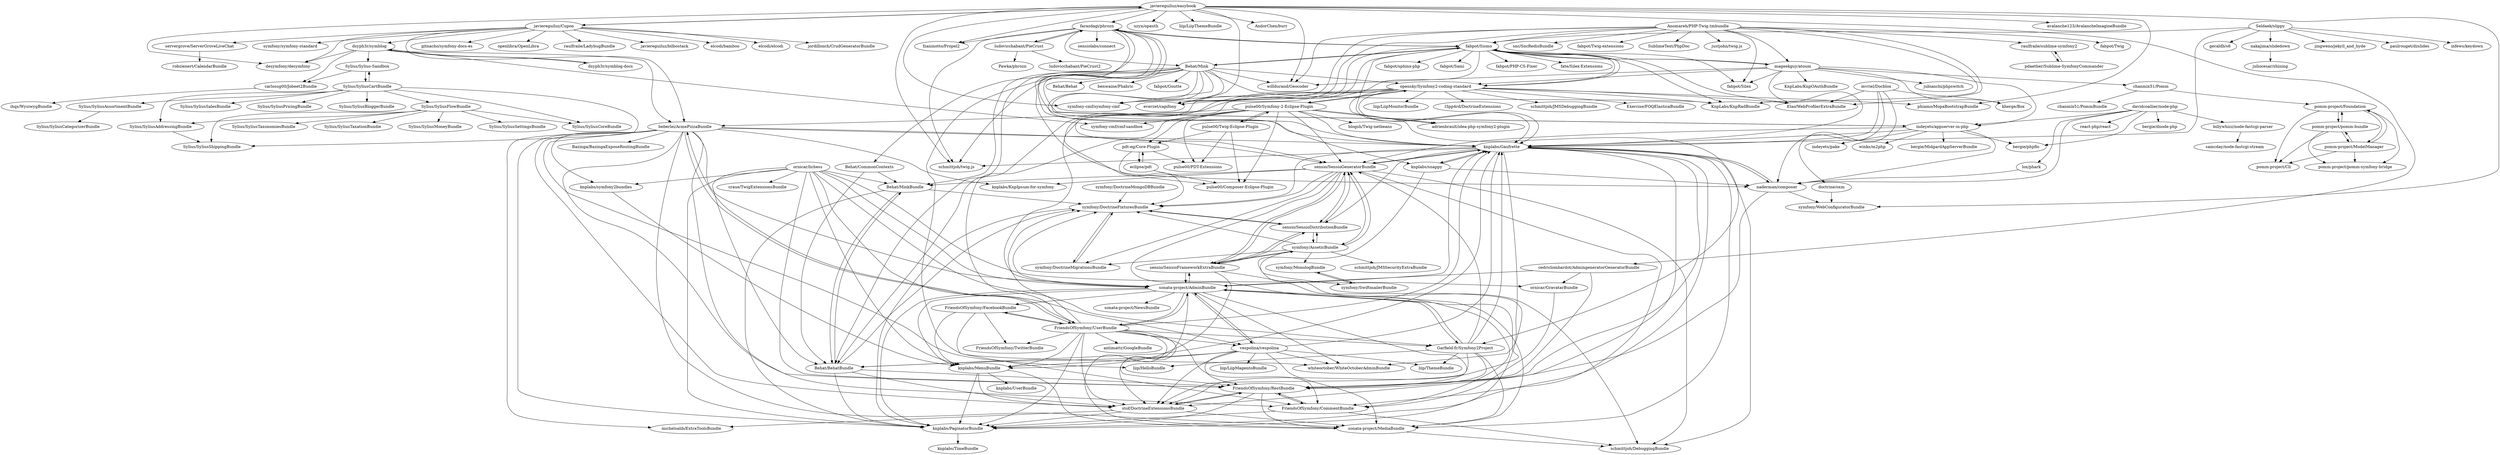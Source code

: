 digraph G {
"javiereguiluz/easybook" -> "javiereguiluz/Cupon"
"javiereguiluz/easybook" -> "AndorChen/burr"
"javiereguiluz/easybook" -> "desymfony/desymfony"
"javiereguiluz/easybook" -> "avalanche123/AvalancheImagineBundle" ["e"=1]
"javiereguiluz/easybook" -> "farazdagi/phrozn"
"javiereguiluz/easybook" -> "fzaninotto/Propel2" ["e"=1]
"javiereguiluz/easybook" -> "cedriclombardot/AdmingeneratorGeneratorBundle"
"javiereguiluz/easybook" -> "symfony-cmf/symfony-cmf" ["e"=1]
"javiereguiluz/easybook" -> "phiamo/MopaBootstrapBundle" ["e"=1]
"javiereguiluz/easybook" -> "willdurand/Geocoder" ["e"=1]
"javiereguiluz/easybook" -> "everzet/capifony" ["e"=1]
"javiereguiluz/easybook" -> "schmittjoh/twig.js" ["e"=1]
"javiereguiluz/easybook" -> "uzyn/opauth" ["e"=1]
"javiereguiluz/easybook" -> "liip/LiipThemeBundle" ["e"=1]
"javiereguiluz/easybook" -> "symfony/WebConfiguratorBundle"
"pdt-eg/Core-Plugin" -> "pulse00/PDT-Extensions"
"pdt-eg/Core-Plugin" -> "pulse00/Composer-Eclipse-Plugin"
"pdt-eg/Core-Plugin" -> "eclipse/pdt"
"indeyets/appserver-in-php" -> "bergie/MidgardAppServerBundle"
"indeyets/appserver-in-php" -> "naderman/composer"
"indeyets/appserver-in-php" -> "farazdagi/phrozn"
"indeyets/appserver-in-php" -> "indeyets/pake"
"indeyets/appserver-in-php" -> "knplabs/Gaufrette"
"indeyets/appserver-in-php" -> "bergie/phpflo"
"indeyets/appserver-in-php" -> "winks/m2php"
"indeyets/appserver-in-php" -> "sensio/SensioGeneratorBundle"
"symfony/DoctrineMigrationsBundle" -> "symfony/DoctrineFixturesBundle"
"knplabs/snappy" -> "knplabs/Gaufrette"
"knplabs/snappy" -> "schmittjoh/DebuggingBundle"
"knplabs/snappy" -> "naderman/composer"
"nakajima/slidedown" -> "juliocesar/shining"
"Sylius/SyliusCartBundle" -> "Sylius/SyliusAssortmentBundle"
"Sylius/SyliusCartBundle" -> "Sylius/SyliusAddressingBundle"
"Sylius/SyliusCartBundle" -> "Sylius/Sylius-Sandbox"
"Sylius/SyliusCartBundle" -> "Sylius/SyliusShippingBundle"
"Sylius/SyliusCartBundle" -> "Sylius/SyliusBloggerBundle"
"Sylius/SyliusCartBundle" -> "Sylius/SyliusCoreBundle"
"Sylius/SyliusCartBundle" -> "Sylius/SyliusSalesBundle"
"Sylius/SyliusCartBundle" -> "Sylius/SyliusFlowBundle"
"Sylius/SyliusCartBundle" -> "Sylius/SyliusPricingBundle"
"Garfield-fr/Symfony2Project" -> "sonata-project/MediaBundle"
"Garfield-fr/Symfony2Project" -> "FriendsOfSymfony/RestBundle"
"Garfield-fr/Symfony2Project" -> "stof/DoctrineExtensionsBundle"
"Garfield-fr/Symfony2Project" -> "sonata-project/AdminBundle"
"Garfield-fr/Symfony2Project" -> "liip/HelloBundle"
"Garfield-fr/Symfony2Project" -> "knplabs/Gaufrette"
"Garfield-fr/Symfony2Project" -> "liip/ThemeBundle"
"Garfield-fr/Symfony2Project" -> "sensio/SensioGeneratorBundle"
"opensky/Symfony2-coding-standard" -> "everzet/capifony" ["e"=1]
"opensky/Symfony2-coding-standard" -> "liip/LiipMonitorBundle" ["e"=1]
"opensky/Symfony2-coding-standard" -> "l3pp4rd/DoctrineExtensions" ["e"=1]
"opensky/Symfony2-coding-standard" -> "Elao/WebProfilerExtraBundle" ["e"=1]
"opensky/Symfony2-coding-standard" -> "symfony-cmf/symfony-cmf" ["e"=1]
"opensky/Symfony2-coding-standard" -> "pulse00/Symfony-2-Eclipse-Plugin"
"opensky/Symfony2-coding-standard" -> "knplabs/Gaufrette"
"opensky/Symfony2-coding-standard" -> "adrienbrault/idea-php-symfony2-plugin" ["e"=1]
"opensky/Symfony2-coding-standard" -> "fabpot/Sismo"
"opensky/Symfony2-coding-standard" -> "symfony/DoctrineFixturesBundle"
"opensky/Symfony2-coding-standard" -> "Behat/BehatBundle"
"opensky/Symfony2-coding-standard" -> "schmittjoh/JMSDebuggingBundle" ["e"=1]
"opensky/Symfony2-coding-standard" -> "phiamo/MopaBootstrapBundle" ["e"=1]
"opensky/Symfony2-coding-standard" -> "Exercise/FOQElasticaBundle" ["e"=1]
"opensky/Symfony2-coding-standard" -> "KnpLabs/KnpRadBundle" ["e"=1]
"fabpot/Sismo" -> "knplabs/Gaufrette"
"fabpot/Sismo" -> "fabpot/Silex" ["e"=1]
"fabpot/Sismo" -> "Behat/Mink"
"fabpot/Sismo" -> "everzet/capifony" ["e"=1]
"fabpot/Sismo" -> "fabpot/Sami" ["e"=1]
"fabpot/Sismo" -> "opensky/Symfony2-coding-standard"
"fabpot/Sismo" -> "fabpot/PHP-CS-Fixer" ["e"=1]
"fabpot/Sismo" -> "fate/Silex-Extensions" ["e"=1]
"fabpot/Sismo" -> "sensio/SensioGeneratorBundle"
"fabpot/Sismo" -> "mageekguy/atoum"
"fabpot/Sismo" -> "KnpLabs/KnpRadBundle" ["e"=1]
"fabpot/Sismo" -> "Elao/WebProfilerExtraBundle" ["e"=1]
"fabpot/Sismo" -> "fabpot/sphinx-php" ["e"=1]
"fabpot/Sismo" -> "farazdagi/phrozn"
"fabpot/Sismo" -> "sonata-project/AdminBundle"
"Anomareh/PHP-Twig.tmbundle" -> "raulfraile/sublime-symfony2"
"Anomareh/PHP-Twig.tmbundle" -> "fabpot/Sismo"
"Anomareh/PHP-Twig.tmbundle" -> "symfony-cmf/symfony-cmf" ["e"=1]
"Anomareh/PHP-Twig.tmbundle" -> "mageekguy/atoum"
"Anomareh/PHP-Twig.tmbundle" -> "fabpot/Twig" ["e"=1]
"Anomareh/PHP-Twig.tmbundle" -> "snc/SncRedisBundle" ["e"=1]
"Anomareh/PHP-Twig.tmbundle" -> "fabpot/Silex" ["e"=1]
"Anomareh/PHP-Twig.tmbundle" -> "fabpot/Twig-extensions" ["e"=1]
"Anomareh/PHP-Twig.tmbundle" -> "KnpLabs/KnpRadBundle" ["e"=1]
"Anomareh/PHP-Twig.tmbundle" -> "SublimeText/PhpDoc" ["e"=1]
"Anomareh/PHP-Twig.tmbundle" -> "Elao/WebProfilerExtraBundle" ["e"=1]
"Anomareh/PHP-Twig.tmbundle" -> "willdurand/Geocoder" ["e"=1]
"Anomareh/PHP-Twig.tmbundle" -> "justjohn/twig.js" ["e"=1]
"Anomareh/PHP-Twig.tmbundle" -> "everzet/capifony" ["e"=1]
"eclipse/pdt" -> "pdt-eg/Core-Plugin"
"eclipse/pdt" -> "pulse00/Composer-Eclipse-Plugin"
"Seldaek/slippy" -> "jingweno/jekyll_and_hyde"
"Seldaek/slippy" -> "fabpot/Sismo"
"Seldaek/slippy" -> "knplabs/Gaufrette"
"Seldaek/slippy" -> "paulrouget/dzslides" ["e"=1]
"Seldaek/slippy" -> "nakajima/slidedown"
"Seldaek/slippy" -> "infews/keydown" ["e"=1]
"Seldaek/slippy" -> "geraldb/s6"
"sensio/SensioDistributionBundle" -> "sensio/SensioGeneratorBundle"
"sensio/SensioDistributionBundle" -> "symfony/DoctrineFixturesBundle"
"sensio/SensioDistributionBundle" -> "sensio/SensioFrameworkExtraBundle"
"sensio/SensioDistributionBundle" -> "symfony/AsseticBundle"
"sensio/SensioGeneratorBundle" -> "sensio/SensioDistributionBundle"
"sensio/SensioGeneratorBundle" -> "sensio/SensioFrameworkExtraBundle"
"sensio/SensioGeneratorBundle" -> "schmittjoh/DebuggingBundle"
"sensio/SensioGeneratorBundle" -> "symfony/DoctrineMigrationsBundle"
"sensio/SensioGeneratorBundle" -> "symfony/AsseticBundle"
"sensio/SensioGeneratorBundle" -> "stof/DoctrineExtensionsBundle"
"sensio/SensioGeneratorBundle" -> "symfony/DoctrineFixturesBundle"
"sensio/SensioGeneratorBundle" -> "knplabs/Gaufrette"
"sensio/SensioGeneratorBundle" -> "FriendsOfSymfony/CommentBundle"
"sensio/SensioGeneratorBundle" -> "knplabs/KnpIpsum-for-symfony"
"sensio/SensioGeneratorBundle" -> "Behat/MinkBundle"
"Sylius/Sylius-Sandbox" -> "Sylius/SyliusCartBundle"
"Sylius/Sylius-Sandbox" -> "carlossg00/Jobeet2Bundle"
"Sylius/SyliusAddressingBundle" -> "Sylius/SyliusShippingBundle"
"Sylius/SyliusAssortmentBundle" -> "Sylius/SyliusCategorizerBundle"
"Sylius/SyliusFlowBundle" -> "Sylius/SyliusShippingBundle"
"Sylius/SyliusFlowBundle" -> "Sylius/SyliusTaxonomiesBundle"
"Sylius/SyliusFlowBundle" -> "Sylius/SyliusAddressingBundle"
"Sylius/SyliusFlowBundle" -> "Sylius/SyliusTaxationBundle"
"Sylius/SyliusFlowBundle" -> "Sylius/SyliusMoneyBundle"
"Sylius/SyliusFlowBundle" -> "Sylius/SyliusSettingsBundle"
"Sylius/SyliusFlowBundle" -> "Sylius/SyliusCoreBundle"
"Behat/Mink" -> "Behat/BehatBundle"
"Behat/Mink" -> "Behat/MinkBundle"
"Behat/Mink" -> "fabpot/Sismo"
"Behat/Mink" -> "Behat/Behat" ["e"=1]
"Behat/Mink" -> "everzet/capifony" ["e"=1]
"Behat/Mink" -> "knplabs/Gaufrette"
"Behat/Mink" -> "Behat/CommonContexts"
"Behat/Mink" -> "schmittjoh/twig.js" ["e"=1]
"Behat/Mink" -> "knplabs/snappy"
"Behat/Mink" -> "KnpLabs/KnpRadBundle" ["e"=1]
"Behat/Mink" -> "benwaine/Phabric"
"Behat/Mink" -> "opensky/Symfony2-coding-standard"
"Behat/Mink" -> "symfony-cmf/symfony-cmf" ["e"=1]
"Behat/Mink" -> "fabpot/Goutte" ["e"=1]
"Behat/Mink" -> "willdurand/Geocoder" ["e"=1]
"knplabs/symfony2bundles" -> "knplabs/MenuBundle"
"stof/DoctrineExtensionsBundle" -> "knplabs/PaginatorBundle"
"stof/DoctrineExtensionsBundle" -> "FriendsOfSymfony/RestBundle"
"stof/DoctrineExtensionsBundle" -> "sonata-project/MediaBundle"
"stof/DoctrineExtensionsBundle" -> "michelsalib/ExtraToolsBundle"
"raulfraile/sublime-symfony2" -> "pdaether/Sublime-SymfonyCommander"
"pulse00/Symfony-2-Eclipse-Plugin" -> "pulse00/Twig-Eclipse-Plugin"
"pulse00/Symfony-2-Eclipse-Plugin" -> "opensky/Symfony2-coding-standard"
"pulse00/Symfony-2-Eclipse-Plugin" -> "knplabs/Gaufrette"
"pulse00/Symfony-2-Eclipse-Plugin" -> "Garfield-fr/Symfony2Project"
"pulse00/Symfony-2-Eclipse-Plugin" -> "pdt-eg/Core-Plugin"
"pulse00/Symfony-2-Eclipse-Plugin" -> "sensio/SensioGeneratorBundle"
"pulse00/Symfony-2-Eclipse-Plugin" -> "pulse00/PDT-Extensions"
"pulse00/Symfony-2-Eclipse-Plugin" -> "pulse00/Composer-Eclipse-Plugin"
"pulse00/Symfony-2-Eclipse-Plugin" -> "adrienbrault/idea-php-symfony2-plugin" ["e"=1]
"pulse00/Symfony-2-Eclipse-Plugin" -> "blogsh/Twig-netbeans" ["e"=1]
"pulse00/Symfony-2-Eclipse-Plugin" -> "FriendsOfSymfony/UserBundle"
"pulse00/Symfony-2-Eclipse-Plugin" -> "beberlei/AcmePizzaBundle"
"pulse00/Symfony-2-Eclipse-Plugin" -> "symfony-cmf/cmf-sandbox" ["e"=1]
"ornicar/lichess" -> "knplabs/symfony2bundles"
"ornicar/lichess" -> "Behat/MinkBundle"
"ornicar/lichess" -> "sonata-project/AdminBundle"
"ornicar/lichess" -> "Behat/BehatBundle"
"ornicar/lichess" -> "Garfield-fr/Symfony2Project"
"ornicar/lichess" -> "knplabs/MenuBundle"
"ornicar/lichess" -> "craue/TwigExtensionsBundle" ["e"=1]
"ornicar/lichess" -> "knplabs/PaginatorBundle"
"ornicar/lichess" -> "vespolina/vespolina"
"ornicar/lichess" -> "ornicar/GravatarBundle"
"ornicar/lichess" -> "FriendsOfSymfony/RestBundle"
"javiereguiluz/Cupon" -> "desymfony/desymfony"
"javiereguiluz/Cupon" -> "gitnacho/symfony-docs-es"
"javiereguiluz/Cupon" -> "javiereguiluz/easybook"
"javiereguiluz/Cupon" -> "openlibra/OpenLibra"
"javiereguiluz/Cupon" -> "dsyph3r/symblog"
"javiereguiluz/Cupon" -> "raulfraile/LadybugBundle" ["e"=1]
"javiereguiluz/Cupon" -> "servergrove/ServerGroveLiveChat"
"javiereguiluz/Cupon" -> "javiereguiluz/bilbostack"
"javiereguiluz/Cupon" -> "elcodi/bamboo" ["e"=1]
"javiereguiluz/Cupon" -> "elcodi/elcodi" ["e"=1]
"javiereguiluz/Cupon" -> "jordillonch/CrudGeneratorBundle" ["e"=1]
"javiereguiluz/Cupon" -> "symfony/symfony-standard" ["e"=1]
"javiereguiluz/Cupon" -> "beberlei/AcmePizzaBundle"
"FriendsOfSymfony/FacebookBundle" -> "FriendsOfSymfony/TwitterBundle"
"FriendsOfSymfony/FacebookBundle" -> "knplabs/MenuBundle"
"FriendsOfSymfony/FacebookBundle" -> "FriendsOfSymfony/UserBundle"
"FriendsOfSymfony/FacebookBundle" -> "FriendsOfSymfony/CommentBundle"
"FriendsOfSymfony/UserBundle" -> "sonata-project/AdminBundle"
"FriendsOfSymfony/UserBundle" -> "knplabs/MenuBundle"
"FriendsOfSymfony/UserBundle" -> "FriendsOfSymfony/FacebookBundle"
"FriendsOfSymfony/UserBundle" -> "stof/DoctrineExtensionsBundle"
"FriendsOfSymfony/UserBundle" -> "FriendsOfSymfony/RestBundle"
"FriendsOfSymfony/UserBundle" -> "FriendsOfSymfony/CommentBundle"
"FriendsOfSymfony/UserBundle" -> "sonata-project/MediaBundle"
"FriendsOfSymfony/UserBundle" -> "knplabs/Gaufrette"
"FriendsOfSymfony/UserBundle" -> "FriendsOfSymfony/TwitterBundle"
"FriendsOfSymfony/UserBundle" -> "knplabs/PaginatorBundle"
"FriendsOfSymfony/UserBundle" -> "beberlei/AcmePizzaBundle"
"FriendsOfSymfony/UserBundle" -> "antimattr/GoogleBundle" ["e"=1]
"FriendsOfSymfony/UserBundle" -> "symfony/DoctrineFixturesBundle"
"FriendsOfSymfony/UserBundle" -> "vespolina/vespolina"
"FriendsOfSymfony/UserBundle" -> "Garfield-fr/Symfony2Project"
"Behat/CommonContexts" -> "Behat/MinkBundle"
"Behat/CommonContexts" -> "Behat/BehatBundle"
"FriendsOfSymfony/CommentBundle" -> "knplabs/PaginatorBundle"
"FriendsOfSymfony/CommentBundle" -> "FriendsOfSymfony/RestBundle"
"FriendsOfSymfony/CommentBundle" -> "schmittjoh/DebuggingBundle"
"FriendsOfSymfony/RestBundle" -> "knplabs/PaginatorBundle"
"FriendsOfSymfony/RestBundle" -> "FriendsOfSymfony/CommentBundle"
"FriendsOfSymfony/RestBundle" -> "stof/DoctrineExtensionsBundle"
"FriendsOfSymfony/RestBundle" -> "sonata-project/MediaBundle"
"cedriclombardot/AdmingeneratorGeneratorBundle" -> "ornicar/GravatarBundle"
"cedriclombardot/AdmingeneratorGeneratorBundle" -> "sonata-project/AdminBundle"
"cedriclombardot/AdmingeneratorGeneratorBundle" -> "FriendsOfSymfony/RestBundle"
"knplabs/MenuBundle" -> "knplabs/PaginatorBundle"
"knplabs/MenuBundle" -> "sonata-project/MediaBundle"
"knplabs/MenuBundle" -> "knplabs/UserBundle"
"knplabs/MenuBundle" -> "stof/DoctrineExtensionsBundle"
"knplabs/PaginatorBundle" -> "knplabs/TimeBundle"
"sonata-project/AdminBundle" -> "FriendsOfSymfony/UserBundle"
"sonata-project/AdminBundle" -> "knplabs/MenuBundle"
"sonata-project/AdminBundle" -> "stof/DoctrineExtensionsBundle"
"sonata-project/AdminBundle" -> "sonata-project/MediaBundle"
"sonata-project/AdminBundle" -> "sensio/SensioFrameworkExtraBundle"
"sonata-project/AdminBundle" -> "knplabs/PaginatorBundle"
"sonata-project/AdminBundle" -> "vespolina/vespolina"
"sonata-project/AdminBundle" -> "whiteoctober/WhiteOctoberAdminBundle" ["e"=1]
"sonata-project/AdminBundle" -> "FriendsOfSymfony/RestBundle"
"sonata-project/AdminBundle" -> "symfony/DoctrineFixturesBundle"
"sonata-project/AdminBundle" -> "Garfield-fr/Symfony2Project"
"sonata-project/AdminBundle" -> "FriendsOfSymfony/CommentBundle"
"sonata-project/AdminBundle" -> "knplabs/Gaufrette"
"sonata-project/AdminBundle" -> "FriendsOfSymfony/FacebookBundle"
"sonata-project/AdminBundle" -> "sonata-project/NewsBundle"
"symfony/DoctrineFixturesBundle" -> "symfony/DoctrineMigrationsBundle"
"symfony/DoctrineFixturesBundle" -> "knplabs/PaginatorBundle"
"symfony/DoctrineFixturesBundle" -> "sensio/SensioDistributionBundle"
"Behat/BehatBundle" -> "Behat/MinkBundle"
"Behat/BehatBundle" -> "knplabs/PaginatorBundle"
"Behat/BehatBundle" -> "stof/DoctrineExtensionsBundle"
"Behat/BehatBundle" -> "symfony/DoctrineFixturesBundle"
"Behat/BehatBundle" -> "FriendsOfSymfony/RestBundle"
"vespolina/vespolina" -> "whiteoctober/WhiteOctoberAdminBundle" ["e"=1]
"vespolina/vespolina" -> "sonata-project/AdminBundle"
"vespolina/vespolina" -> "sonata-project/MediaBundle"
"vespolina/vespolina" -> "stof/DoctrineExtensionsBundle"
"vespolina/vespolina" -> "liip/LiipMagentoBundle"
"vespolina/vespolina" -> "Behat/BehatBundle"
"vespolina/vespolina" -> "knplabs/Gaufrette"
"vespolina/vespolina" -> "liip/ThemeBundle"
"vespolina/vespolina" -> "knplabs/MenuBundle"
"vespolina/vespolina" -> "FriendsOfSymfony/RestBundle"
"symfony/DoctrineMongoDBBundle" -> "symfony/DoctrineFixturesBundle"
"mageekguy/atoum" -> "fabpot/Sismo"
"mageekguy/atoum" -> "jubianchi/phpswitch"
"mageekguy/atoum" -> "knplabs/Gaufrette"
"mageekguy/atoum" -> "kherge/Box" ["e"=1]
"mageekguy/atoum" -> "KnpLabs/KnpOAuthBundle" ["e"=1]
"mageekguy/atoum" -> "opensky/Symfony2-coding-standard"
"mageekguy/atoum" -> "fabpot/Silex" ["e"=1]
"mageekguy/atoum" -> "willdurand/Geocoder" ["e"=1]
"mageekguy/atoum" -> "chanmix51/Pomm"
"mageekguy/atoum" -> "indeyets/appserver-in-php"
"farazdagi/phrozn" -> "ludovicchabant/PieCrust"
"farazdagi/phrozn" -> "fabpot/Sismo"
"farazdagi/phrozn" -> "indeyets/appserver-in-php"
"farazdagi/phrozn" -> "knplabs/Gaufrette"
"farazdagi/phrozn" -> "naderman/composer"
"farazdagi/phrozn" -> "whiteoctober/WhiteOctoberAdminBundle" ["e"=1]
"farazdagi/phrozn" -> "sensiolabs/connect" ["e"=1]
"farazdagi/phrozn" -> "fzaninotto/Propel2" ["e"=1]
"farazdagi/phrozn" -> "Behat/Mink"
"farazdagi/phrozn" -> "schmittjoh/twig.js" ["e"=1]
"ludovicchabant/PieCrust" -> "farazdagi/phrozn"
"ludovicchabant/PieCrust" -> "Pawka/phrozn" ["e"=1]
"ludovicchabant/PieCrust" -> "ludovicchabant/PieCrust2"
"billywhizz/node-fastcgi-parser" -> "samcday/node-fastcgi-stream"
"davidcoallier/node-php" -> "billywhizz/node-fastcgi-parser"
"davidcoallier/node-php" -> "bergie/dnode-php" ["e"=1]
"davidcoallier/node-php" -> "react-php/react" ["e"=1]
"davidcoallier/node-php" -> "indeyets/appserver-in-php"
"davidcoallier/node-php" -> "lox/phark"
"davidcoallier/node-php" -> "naderman/composer"
"davidcoallier/node-php" -> "bergie/phpflo"
"lox/phark" -> "naderman/composer"
"dsyph3r/symblog" -> "dsyph3r/symblog-docs"
"dsyph3r/symblog" -> "desymfony/desymfony"
"dsyph3r/symblog" -> "Sylius/Sylius-Sandbox"
"dsyph3r/symblog" -> "symfony-cmf/cmf-sandbox" ["e"=1]
"dsyph3r/symblog" -> "beberlei/AcmePizzaBundle"
"dsyph3r/symblog" -> "carlossg00/Jobeet2Bundle"
"beberlei/AcmePizzaBundle" -> "sonata-project/MediaBundle"
"beberlei/AcmePizzaBundle" -> "knplabs/PaginatorBundle"
"beberlei/AcmePizzaBundle" -> "sonata-project/AdminBundle"
"beberlei/AcmePizzaBundle" -> "stof/DoctrineExtensionsBundle"
"beberlei/AcmePizzaBundle" -> "michelsalib/ExtraToolsBundle"
"beberlei/AcmePizzaBundle" -> "FriendsOfSymfony/RestBundle"
"beberlei/AcmePizzaBundle" -> "sensio/SensioGeneratorBundle"
"beberlei/AcmePizzaBundle" -> "liip/HelloBundle"
"beberlei/AcmePizzaBundle" -> "FriendsOfSymfony/UserBundle"
"beberlei/AcmePizzaBundle" -> "FriendsOfSymfony/CommentBundle"
"beberlei/AcmePizzaBundle" -> "Bazinga/BazingaExposeRoutingBundle"
"beberlei/AcmePizzaBundle" -> "knplabs/KnpIpsum-for-symfony"
"beberlei/AcmePizzaBundle" -> "knplabs/symfony2bundles"
"beberlei/AcmePizzaBundle" -> "knplabs/Gaufrette"
"doctrine/oxm" -> "symfony/WebConfiguratorBundle"
"carlossg00/Jobeet2Bundle" -> "ihqs/WysiwygBundle"
"ornicar/GravatarBundle" -> "FriendsOfSymfony/CommentBundle"
"dsyph3r/symblog-docs" -> "dsyph3r/symblog"
"servergrove/ServerGroveLiveChat" -> "robzienert/CalendarBundle" ["e"=1]
"chanmix51/Pomm" -> "pomm-project/Foundation"
"chanmix51/Pomm" -> "chanmix51/PommBundle"
"symfony/AsseticBundle" -> "sensio/SensioDistributionBundle"
"symfony/AsseticBundle" -> "sensio/SensioFrameworkExtraBundle"
"symfony/AsseticBundle" -> "symfony/SwiftmailerBundle"
"symfony/AsseticBundle" -> "symfony/MonologBundle"
"symfony/AsseticBundle" -> "sensio/SensioGeneratorBundle"
"symfony/AsseticBundle" -> "symfony/DoctrineFixturesBundle"
"symfony/AsseticBundle" -> "symfony/DoctrineMigrationsBundle"
"symfony/AsseticBundle" -> "schmittjoh/JMSSecurityExtraBundle" ["e"=1]
"pomm-project/pomm-bundle" -> "pomm-project/ModelManager"
"pomm-project/pomm-bundle" -> "pomm-project/Foundation"
"pomm-project/pomm-bundle" -> "pomm-project/Cli"
"pomm-project/pomm-bundle" -> "pomm-project/pomm-symfony-bridge"
"pomm-project/Foundation" -> "pomm-project/ModelManager"
"pomm-project/Foundation" -> "pomm-project/Cli"
"pomm-project/Foundation" -> "pomm-project/pomm-bundle"
"pomm-project/Foundation" -> "pomm-project/pomm-symfony-bridge"
"Behat/MinkBundle" -> "Behat/BehatBundle"
"Behat/MinkBundle" -> "symfony/DoctrineFixturesBundle"
"Behat/MinkBundle" -> "knplabs/PaginatorBundle"
"pulse00/Twig-Eclipse-Plugin" -> "pulse00/Symfony-2-Eclipse-Plugin"
"pulse00/Twig-Eclipse-Plugin" -> "pulse00/Composer-Eclipse-Plugin"
"pulse00/Twig-Eclipse-Plugin" -> "pulse00/PDT-Extensions"
"pulse00/Twig-Eclipse-Plugin" -> "pdt-eg/Core-Plugin"
"sensio/SensioFrameworkExtraBundle" -> "sensio/SensioDistributionBundle"
"sensio/SensioFrameworkExtraBundle" -> "sensio/SensioGeneratorBundle"
"sensio/SensioFrameworkExtraBundle" -> "knplabs/MenuBundle"
"sensio/SensioFrameworkExtraBundle" -> "sonata-project/AdminBundle"
"sensio/SensioFrameworkExtraBundle" -> "symfony/AsseticBundle"
"sensio/SensioFrameworkExtraBundle" -> "knplabs/PaginatorBundle"
"knplabs/Gaufrette" -> "knplabs/snappy"
"knplabs/Gaufrette" -> "naderman/composer"
"knplabs/Gaufrette" -> "FriendsOfSymfony/RestBundle"
"knplabs/Gaufrette" -> "whiteoctober/WhiteOctoberAdminBundle" ["e"=1]
"knplabs/Gaufrette" -> "stof/DoctrineExtensionsBundle"
"knplabs/Gaufrette" -> "schmittjoh/DebuggingBundle"
"knplabs/Gaufrette" -> "sensio/SensioGeneratorBundle"
"knplabs/Gaufrette" -> "sonata-project/MediaBundle"
"knplabs/Gaufrette" -> "schmittjoh/twig.js" ["e"=1]
"knplabs/Gaufrette" -> "knplabs/PaginatorBundle"
"knplabs/Gaufrette" -> "symfony/DoctrineFixturesBundle"
"knplabs/Gaufrette" -> "sensio/SensioDistributionBundle"
"knplabs/Gaufrette" -> "Behat/BehatBundle"
"symfony/SwiftmailerBundle" -> "symfony/MonologBundle"
"pomm-project/ModelManager" -> "pomm-project/Foundation"
"pomm-project/ModelManager" -> "pomm-project/Cli"
"pomm-project/ModelManager" -> "pomm-project/pomm-bundle"
"pomm-project/ModelManager" -> "pomm-project/pomm-symfony-bridge"
"mvriel/Docblox" -> "naderman/composer"
"mvriel/Docblox" -> "knplabs/Gaufrette"
"mvriel/Docblox" -> "doctrine/oxm"
"mvriel/Docblox" -> "Elao/WebProfilerExtraBundle" ["e"=1]
"mvriel/Docblox" -> "kherge/Box" ["e"=1]
"sonata-project/MediaBundle" -> "schmittjoh/DebuggingBundle"
"pdaether/Sublime-SymfonyCommander" -> "raulfraile/sublime-symfony2"
"naderman/composer" -> "symfony/WebConfiguratorBundle"
"naderman/composer" -> "knplabs/Gaufrette"
"naderman/composer" -> "FriendsOfSymfony/RestBundle"
"symfony/MonologBundle" -> "symfony/SwiftmailerBundle"
"javiereguiluz/easybook" ["l"="-25.977,-41.472"]
"javiereguiluz/Cupon" ["l"="-25.939,-41.489"]
"AndorChen/burr" ["l"="-25.959,-41.438"]
"desymfony/desymfony" ["l"="-25.929,-41.476"]
"avalanche123/AvalancheImagineBundle" ["l"="-28.19,-40.559"]
"farazdagi/phrozn" ["l"="-26.063,-41.479"]
"fzaninotto/Propel2" ["l"="-24.063,-42.718"]
"cedriclombardot/AdmingeneratorGeneratorBundle" ["l"="-25.991,-41.511"]
"symfony-cmf/symfony-cmf" ["l"="-28.151,-40.516"]
"phiamo/MopaBootstrapBundle" ["l"="-28.142,-40.577"]
"willdurand/Geocoder" ["l"="-24.224,-42.752"]
"everzet/capifony" ["l"="-28.135,-40.536"]
"schmittjoh/twig.js" ["l"="-28.23,-40.537"]
"uzyn/opauth" ["l"="11.359,-34.05"]
"liip/LiipThemeBundle" ["l"="-28.201,-40.553"]
"symfony/WebConfiguratorBundle" ["l"="-26.04,-41.474"]
"pdt-eg/Core-Plugin" ["l"="-25.945,-41.579"]
"pulse00/PDT-Extensions" ["l"="-25.965,-41.574"]
"pulse00/Composer-Eclipse-Plugin" ["l"="-25.939,-41.567"]
"eclipse/pdt" ["l"="-25.921,-41.589"]
"indeyets/appserver-in-php" ["l"="-26.116,-41.51"]
"bergie/MidgardAppServerBundle" ["l"="-26.145,-41.517"]
"naderman/composer" ["l"="-26.09,-41.514"]
"indeyets/pake" ["l"="-26.178,-41.509"]
"knplabs/Gaufrette" ["l"="-26.063,-41.523"]
"bergie/phpflo" ["l"="-26.167,-41.528"]
"winks/m2php" ["l"="-26.149,-41.503"]
"sensio/SensioGeneratorBundle" ["l"="-26.056,-41.539"]
"symfony/DoctrineMigrationsBundle" ["l"="-26.09,-41.547"]
"symfony/DoctrineFixturesBundle" ["l"="-26.064,-41.546"]
"knplabs/snappy" ["l"="-26.072,-41.511"]
"schmittjoh/DebuggingBundle" ["l"="-26.071,-41.533"]
"nakajima/slidedown" ["l"="-26.224,-41.464"]
"juliocesar/shining" ["l"="-26.26,-41.457"]
"Sylius/SyliusCartBundle" ["l"="-25.778,-41.482"]
"Sylius/SyliusAssortmentBundle" ["l"="-25.779,-41.458"]
"Sylius/SyliusAddressingBundle" ["l"="-25.75,-41.473"]
"Sylius/Sylius-Sandbox" ["l"="-25.824,-41.49"]
"Sylius/SyliusShippingBundle" ["l"="-25.755,-41.483"]
"Sylius/SyliusBloggerBundle" ["l"="-25.777,-41.499"]
"Sylius/SyliusCoreBundle" ["l"="-25.754,-41.493"]
"Sylius/SyliusSalesBundle" ["l"="-25.766,-41.466"]
"Sylius/SyliusFlowBundle" ["l"="-25.734,-41.484"]
"Sylius/SyliusPricingBundle" ["l"="-25.793,-41.472"]
"Garfield-fr/Symfony2Project" ["l"="-26.024,-41.55"]
"sonata-project/MediaBundle" ["l"="-26.048,-41.549"]
"FriendsOfSymfony/RestBundle" ["l"="-26.032,-41.533"]
"stof/DoctrineExtensionsBundle" ["l"="-26.032,-41.542"]
"sonata-project/AdminBundle" ["l"="-26.038,-41.55"]
"liip/HelloBundle" ["l"="-25.991,-41.559"]
"liip/ThemeBundle" ["l"="-26.044,-41.578"]
"opensky/Symfony2-coding-standard" ["l"="-26.047,-41.511"]
"liip/LiipMonitorBundle" ["l"="-28.149,-40.557"]
"l3pp4rd/DoctrineExtensions" ["l"="-28.131,-40.568"]
"Elao/WebProfilerExtraBundle" ["l"="-28.192,-40.544"]
"pulse00/Symfony-2-Eclipse-Plugin" ["l"="-25.991,-41.548"]
"adrienbrault/idea-php-symfony2-plugin" ["l"="-24.297,-42.576"]
"fabpot/Sismo" ["l"="-26.076,-41.493"]
"Behat/BehatBundle" ["l"="-26.042,-41.526"]
"schmittjoh/JMSDebuggingBundle" ["l"="-28.249,-40.543"]
"Exercise/FOQElasticaBundle" ["l"="-28.22,-40.518"]
"KnpLabs/KnpRadBundle" ["l"="-28.192,-40.53"]
"fabpot/Silex" ["l"="-24.111,-42.794"]
"Behat/Mink" ["l"="-26.04,-41.493"]
"fabpot/Sami" ["l"="-24.208,-42.718"]
"fabpot/PHP-CS-Fixer" ["l"="-24.259,-42.797"]
"fate/Silex-Extensions" ["l"="-23.819,-42.881"]
"mageekguy/atoum" ["l"="-26.102,-41.47"]
"fabpot/sphinx-php" ["l"="-24.064,-42.665"]
"Anomareh/PHP-Twig.tmbundle" ["l"="-26.096,-41.432"]
"raulfraile/sublime-symfony2" ["l"="-26.095,-41.389"]
"fabpot/Twig" ["l"="-24.08,-42.786"]
"snc/SncRedisBundle" ["l"="-28.062,-40.667"]
"fabpot/Twig-extensions" ["l"="-24.012,-42.716"]
"SublimeText/PhpDoc" ["l"="10.217,-35.548"]
"justjohn/twig.js" ["l"="-28.209,-40.537"]
"Seldaek/slippy" ["l"="-26.155,-41.48"]
"jingweno/jekyll_and_hyde" ["l"="-26.197,-41.48"]
"paulrouget/dzslides" ["l"="11.45,-34.02"]
"infews/keydown" ["l"="-14.731,-7.381"]
"geraldb/s6" ["l"="-26.179,-41.46"]
"sensio/SensioDistributionBundle" ["l"="-26.078,-41.55"]
"sensio/SensioFrameworkExtraBundle" ["l"="-26.066,-41.56"]
"symfony/AsseticBundle" ["l"="-26.088,-41.563"]
"FriendsOfSymfony/CommentBundle" ["l"="-26.02,-41.539"]
"knplabs/KnpIpsum-for-symfony" ["l"="-26.007,-41.562"]
"Behat/MinkBundle" ["l"="-26.028,-41.521"]
"carlossg00/Jobeet2Bundle" ["l"="-25.853,-41.498"]
"Sylius/SyliusCategorizerBundle" ["l"="-25.773,-41.444"]
"Sylius/SyliusTaxonomiesBundle" ["l"="-25.71,-41.49"]
"Sylius/SyliusTaxationBundle" ["l"="-25.708,-41.478"]
"Sylius/SyliusMoneyBundle" ["l"="-25.719,-41.469"]
"Sylius/SyliusSettingsBundle" ["l"="-25.721,-41.501"]
"Behat/Behat" ["l"="-28.201,-40.812"]
"Behat/CommonContexts" ["l"="-26.015,-41.5"]
"benwaine/Phabric" ["l"="-26.019,-41.466"]
"fabpot/Goutte" ["l"="-24.214,-42.795"]
"knplabs/symfony2bundles" ["l"="-25.996,-41.571"]
"knplabs/MenuBundle" ["l"="-26.034,-41.569"]
"knplabs/PaginatorBundle" ["l"="-26.042,-41.542"]
"michelsalib/ExtraToolsBundle" ["l"="-26.004,-41.522"]
"pdaether/Sublime-SymfonyCommander" ["l"="-26.094,-41.37"]
"pulse00/Twig-Eclipse-Plugin" ["l"="-25.957,-41.561"]
"blogsh/Twig-netbeans" ["l"="-23.944,-42.681"]
"FriendsOfSymfony/UserBundle" ["l"="-26.026,-41.559"]
"beberlei/AcmePizzaBundle" ["l"="-26.001,-41.536"]
"symfony-cmf/cmf-sandbox" ["l"="-28.193,-40.512"]
"ornicar/lichess" ["l"="-26.009,-41.547"]
"craue/TwigExtensionsBundle" ["l"="-28.325,-40.509"]
"vespolina/vespolina" ["l"="-26.047,-41.561"]
"ornicar/GravatarBundle" ["l"="-25.979,-41.53"]
"gitnacho/symfony-docs-es" ["l"="-25.912,-41.487"]
"openlibra/OpenLibra" ["l"="-25.924,-41.504"]
"dsyph3r/symblog" ["l"="-25.897,-41.503"]
"raulfraile/LadybugBundle" ["l"="-28.177,-40.526"]
"servergrove/ServerGroveLiveChat" ["l"="-25.912,-41.458"]
"javiereguiluz/bilbostack" ["l"="-25.905,-41.475"]
"elcodi/bamboo" ["l"="-28.077,-40.447"]
"elcodi/elcodi" ["l"="-28.083,-40.485"]
"jordillonch/CrudGeneratorBundle" ["l"="-28.345,-40.553"]
"symfony/symfony-standard" ["l"="-28.071,-40.61"]
"FriendsOfSymfony/FacebookBundle" ["l"="-26.017,-41.573"]
"FriendsOfSymfony/TwitterBundle" ["l"="-26.011,-41.588"]
"antimattr/GoogleBundle" ["l"="-28.257,-40.566"]
"knplabs/UserBundle" ["l"="-26.028,-41.599"]
"knplabs/TimeBundle" ["l"="-26.059,-41.572"]
"whiteoctober/WhiteOctoberAdminBundle" ["l"="-28.32,-40.489"]
"sonata-project/NewsBundle" ["l"="-26.036,-41.584"]
"liip/LiipMagentoBundle" ["l"="-26.058,-41.601"]
"symfony/DoctrineMongoDBBundle" ["l"="-26.084,-41.581"]
"jubianchi/phpswitch" ["l"="-26.131,-41.446"]
"kherge/Box" ["l"="-24.255,-42.732"]
"KnpLabs/KnpOAuthBundle" ["l"="-28.339,-40.481"]
"chanmix51/Pomm" ["l"="-26.157,-41.413"]
"ludovicchabant/PieCrust" ["l"="-26.047,-41.442"]
"sensiolabs/connect" ["l"="-24.105,-42.589"]
"Pawka/phrozn" ["l"="-24.393,-42.613"]
"ludovicchabant/PieCrust2" ["l"="-26.036,-41.417"]
"billywhizz/node-fastcgi-parser" ["l"="-26.191,-41.565"]
"samcday/node-fastcgi-stream" ["l"="-26.214,-41.577"]
"davidcoallier/node-php" ["l"="-26.15,-41.543"]
"bergie/dnode-php" ["l"="-24.828,23.139"]
"react-php/react" ["l"="-24.171,-42.749"]
"lox/phark" ["l"="-26.125,-41.537"]
"dsyph3r/symblog-docs" ["l"="-25.873,-41.514"]
"Bazinga/BazingaExposeRoutingBundle" ["l"="-25.96,-41.536"]
"doctrine/oxm" ["l"="-26.075,-41.46"]
"ihqs/WysiwygBundle" ["l"="-25.837,-41.507"]
"robzienert/CalendarBundle" ["l"="-28.341,-40.539"]
"pomm-project/Foundation" ["l"="-26.19,-41.375"]
"chanmix51/PommBundle" ["l"="-26.174,-41.399"]
"symfony/SwiftmailerBundle" ["l"="-26.107,-41.59"]
"symfony/MonologBundle" ["l"="-26.118,-41.581"]
"schmittjoh/JMSSecurityExtraBundle" ["l"="-28.194,-40.614"]
"pomm-project/pomm-bundle" ["l"="-26.205,-41.356"]
"pomm-project/ModelManager" ["l"="-26.21,-41.368"]
"pomm-project/Cli" ["l"="-26.189,-41.359"]
"pomm-project/pomm-symfony-bridge" ["l"="-26.195,-41.365"]
"mvriel/Docblox" ["l"="-26.103,-41.49"]
}